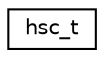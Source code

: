 digraph "Graphical Class Hierarchy"
{
 // LATEX_PDF_SIZE
  edge [fontname="Helvetica",fontsize="10",labelfontname="Helvetica",labelfontsize="10"];
  node [fontname="Helvetica",fontsize="10",shape=record];
  rankdir="LR";
  Node0 [label="hsc_t",height=0.2,width=0.4,color="black", fillcolor="white", style="filled",URL="$structhsc__t.html",tooltip="Device descriptor for the HSC sensor."];
}
